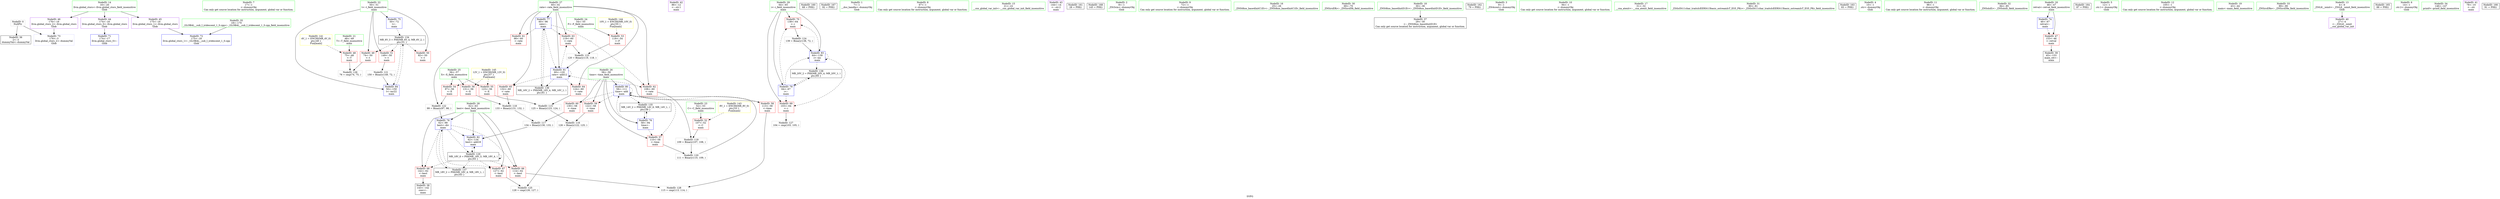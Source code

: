 digraph "SVFG" {
	label="SVFG";

	Node0x55b1a96624f0 [shape=record,color=grey,label="{NodeID: 0\nNullPtr}"];
	Node0x55b1a96624f0 -> Node0x55b1a96782d0[style=solid];
	Node0x55b1a96624f0 -> Node0x55b1a967b250[style=solid];
	Node0x55b1a9662c60 [shape=record,color=green,label="{NodeID: 7\n17\<--1\n\<--dummyObj\nCan only get source location for instruction, argument, global var or function.}"];
	Node0x55b1a9677060 [shape=record,color=green,label="{NodeID: 14\n16\<--20\nllvm.global_ctors\<--llvm.global_ctors_field_insensitive\nGlob }"];
	Node0x55b1a9677060 -> Node0x55b1a96789b0[style=solid];
	Node0x55b1a9677060 -> Node0x55b1a9678ab0[style=solid];
	Node0x55b1a9677060 -> Node0x55b1a9678bb0[style=solid];
	Node0x55b1a9677580 [shape=record,color=green,label="{NodeID: 21\n48\<--49\nT\<--T_field_insensitive\nmain\n}"];
	Node0x55b1a9677580 -> Node0x55b1a9679da0[style=solid];
	Node0x55b1a9677b30 [shape=record,color=green,label="{NodeID: 28\n62\<--63\nbest\<--best_field_insensitive\nmain\n}"];
	Node0x55b1a9677b30 -> Node0x55b1a967ac40[style=solid];
	Node0x55b1a9677b30 -> Node0x55b1a967ad10[style=solid];
	Node0x55b1a9677b30 -> Node0x55b1a967ade0[style=solid];
	Node0x55b1a9677b30 -> Node0x55b1a967b690[style=solid];
	Node0x55b1a9677b30 -> Node0x55b1a967b9d0[style=solid];
	Node0x55b1a967ded0 [shape=record,color=grey,label="{NodeID: 118\n133 = Binary(131, 132, )\n}"];
	Node0x55b1a967ded0 -> Node0x55b1a967dd50[style=solid];
	Node0x55b1a96781d0 [shape=record,color=green,label="{NodeID: 35\n18\<--170\n_GLOBAL__sub_I_iridescent_1_0.cpp\<--_GLOBAL__sub_I_iridescent_1_0.cpp_field_insensitive\n}"];
	Node0x55b1a96781d0 -> Node0x55b1a967b150[style=solid];
	Node0x55b1a967e950 [shape=record,color=grey,label="{NodeID: 125\n128 = cmp(126, 127, )\n}"];
	Node0x55b1a9678810 [shape=record,color=purple,label="{NodeID: 42\n86\<--12\n\<--.str.1\nmain\n}"];
	Node0x55b1a9679e70 [shape=record,color=red,label="{NodeID: 49\n74\<--50\n\<--t\nmain\n}"];
	Node0x55b1a9679e70 -> Node0x55b1a967ead0[style=solid];
	Node0x55b1a967a420 [shape=record,color=red,label="{NodeID: 56\n131\<--56\n\<--X\nmain\n}"];
	Node0x55b1a967a420 -> Node0x55b1a967ded0[style=solid];
	Node0x55b1a967a9d0 [shape=record,color=red,label="{NodeID: 63\n119\<--60\n\<--rate\nmain\n}"];
	Node0x55b1a967a9d0 -> Node0x55b1a967e650[style=solid];
	Node0x55b1a967af80 [shape=record,color=red,label="{NodeID: 70\n138\<--64\n\<--i\nmain\n}"];
	Node0x55b1a967af80 -> Node0x55b1a967e7d0[style=solid];
	Node0x55b1a94d1650 [shape=record,color=black,label="{NodeID: 160\n68 = PHI()\n}"];
	Node0x55b1a967b5c0 [shape=record,color=blue,label="{NodeID: 77\n60\<--96\nrate\<--\nmain\n}"];
	Node0x55b1a967b5c0 -> Node0x55b1a967a830[style=dashed];
	Node0x55b1a967b5c0 -> Node0x55b1a967a900[style=dashed];
	Node0x55b1a967b5c0 -> Node0x55b1a967a9d0[style=dashed];
	Node0x55b1a967b5c0 -> Node0x55b1a967b900[style=dashed];
	Node0x55b1a967b5c0 -> Node0x55b1a9684f00[style=dashed];
	Node0x55b1a968ec00 [shape=record,color=black,label="{NodeID: 167\n92 = PHI()\n}"];
	Node0x55b1a967bb70 [shape=record,color=blue,label="{NodeID: 84\n50\<--150\nt\<--inc22\nmain\n}"];
	Node0x55b1a967bb70 -> Node0x55b1a9684500[style=dashed];
	Node0x55b1a9662db0 [shape=record,color=green,label="{NodeID: 1\n7\<--1\n__dso_handle\<--dummyObj\nGlob }"];
	Node0x55b1a9662ea0 [shape=record,color=green,label="{NodeID: 8\n67\<--1\n\<--dummyObj\nCan only get source location for instruction, argument, global var or function.}"];
	Node0x55b1a96770f0 [shape=record,color=green,label="{NodeID: 15\n21\<--22\n__cxx_global_var_init\<--__cxx_global_var_init_field_insensitive\n}"];
	Node0x55b1a9677650 [shape=record,color=green,label="{NodeID: 22\n50\<--51\nt\<--t_field_insensitive\nmain\n}"];
	Node0x55b1a9677650 -> Node0x55b1a9679e70[style=solid];
	Node0x55b1a9677650 -> Node0x55b1a9679f40[style=solid];
	Node0x55b1a9677650 -> Node0x55b1a967a010[style=solid];
	Node0x55b1a9677650 -> Node0x55b1a967b420[style=solid];
	Node0x55b1a9677650 -> Node0x55b1a967bb70[style=solid];
	Node0x55b1a9677c00 [shape=record,color=green,label="{NodeID: 29\n64\<--65\ni\<--i_field_insensitive\nmain\n}"];
	Node0x55b1a9677c00 -> Node0x55b1a967aeb0[style=solid];
	Node0x55b1a9677c00 -> Node0x55b1a967af80[style=solid];
	Node0x55b1a9677c00 -> Node0x55b1a967b760[style=solid];
	Node0x55b1a9677c00 -> Node0x55b1a967baa0[style=solid];
	Node0x55b1a967e050 [shape=record,color=grey,label="{NodeID: 119\n109 = Binary(107, 108, )\n}"];
	Node0x55b1a967e050 -> Node0x55b1a967e1d0[style=solid];
	Node0x55b1a96782d0 [shape=record,color=black,label="{NodeID: 36\n2\<--3\ndummyVal\<--dummyVal\n}"];
	Node0x55b1a967ead0 [shape=record,color=grey,label="{NodeID: 126\n76 = cmp(74, 75, )\n}"];
	Node0x55b1a96788e0 [shape=record,color=purple,label="{NodeID: 43\n144\<--14\n\<--.str.2\nmain\n}"];
	Node0x55b1a9679f40 [shape=record,color=red,label="{NodeID: 50\n82\<--50\n\<--t\nmain\n}"];
	Node0x55b1a967a4f0 [shape=record,color=red,label="{NodeID: 57\n110\<--58\n\<--time\nmain\n}"];
	Node0x55b1a967a4f0 -> Node0x55b1a967e1d0[style=solid];
	Node0x55b1a967aaa0 [shape=record,color=red,label="{NodeID: 64\n124\<--60\n\<--rate\nmain\n}"];
	Node0x55b1a967aaa0 -> Node0x55b1a967dad0[style=solid];
	Node0x55b1a967b050 [shape=record,color=blue,label="{NodeID: 71\n174\<--17\nllvm.global_ctors_0\<--\nGlob }"];
	Node0x55b1a968dcf0 [shape=record,color=black,label="{NodeID: 161\n28 = PHI()\n}"];
	Node0x55b1a967b690 [shape=record,color=blue,label="{NodeID: 78\n62\<--99\nbest\<--div\nmain\n}"];
	Node0x55b1a967b690 -> Node0x55b1a967ac40[style=dashed];
	Node0x55b1a967b690 -> Node0x55b1a967ad10[style=dashed];
	Node0x55b1a967b690 -> Node0x55b1a967ade0[style=dashed];
	Node0x55b1a967b690 -> Node0x55b1a967b9d0[style=dashed];
	Node0x55b1a967b690 -> Node0x55b1a9682c00[style=dashed];
	Node0x55b1a967b690 -> Node0x55b1a9685400[style=dashed];
	Node0x55b1a968ecd0 [shape=record,color=black,label="{NodeID: 168\n145 = PHI()\n}"];
	Node0x55b1a9661600 [shape=record,color=green,label="{NodeID: 2\n8\<--1\n_ZSt3cin\<--dummyObj\nGlob }"];
	Node0x55b1a9662f70 [shape=record,color=green,label="{NodeID: 9\n72\<--1\n\<--dummyObj\nCan only get source location for instruction, argument, global var or function.}"];
	Node0x55b1a9677180 [shape=record,color=green,label="{NodeID: 16\n25\<--26\n_ZNSt8ios_base4InitC1Ev\<--_ZNSt8ios_base4InitC1Ev_field_insensitive\n}"];
	Node0x55b1a9677720 [shape=record,color=green,label="{NodeID: 23\n52\<--53\nC\<--C_field_insensitive\nmain\n}"];
	Node0x55b1a9677720 -> Node0x55b1a967a0e0[style=solid];
	Node0x55b1a9677cd0 [shape=record,color=green,label="{NodeID: 30\n69\<--70\n_ZNSirsERi\<--_ZNSirsERi_field_insensitive\n}"];
	Node0x55b1a967e1d0 [shape=record,color=grey,label="{NodeID: 120\n111 = Binary(110, 109, )\n}"];
	Node0x55b1a967e1d0 -> Node0x55b1a967b830[style=solid];
	Node0x55b1a96783d0 [shape=record,color=black,label="{NodeID: 37\n29\<--30\n\<--_ZNSt8ios_base4InitD1Ev\nCan only get source location for instruction, argument, global var or function.}"];
	Node0x55b1a967ec50 [shape=record,color=grey,label="{NodeID: 127\n104 = cmp(103, 105, )\n}"];
	Node0x55b1a96789b0 [shape=record,color=purple,label="{NodeID: 44\n174\<--16\nllvm.global_ctors_0\<--llvm.global_ctors\nGlob }"];
	Node0x55b1a96789b0 -> Node0x55b1a967b050[style=solid];
	Node0x55b1a9684500 [shape=record,color=black,label="{NodeID: 134\nMR_6V_3 = PHI(MR_6V_4, MR_6V_2, )\npts\{51 \}\n}"];
	Node0x55b1a9684500 -> Node0x55b1a9679e70[style=dashed];
	Node0x55b1a9684500 -> Node0x55b1a9679f40[style=dashed];
	Node0x55b1a9684500 -> Node0x55b1a967a010[style=dashed];
	Node0x55b1a9684500 -> Node0x55b1a967bb70[style=dashed];
	Node0x55b1a967a010 [shape=record,color=red,label="{NodeID: 51\n149\<--50\n\<--t\nmain\n}"];
	Node0x55b1a967a010 -> Node0x55b1a967e350[style=solid];
	Node0x55b1a9686e20 [shape=record,color=yellow,style=double,label="{NodeID: 141\n4V_1 = ENCHI(MR_4V_0)\npts\{49 \}\nFun[main]}"];
	Node0x55b1a9686e20 -> Node0x55b1a9679da0[style=dashed];
	Node0x55b1a967a5c0 [shape=record,color=red,label="{NodeID: 58\n113\<--58\n\<--time\nmain\n}"];
	Node0x55b1a967a5c0 -> Node0x55b1a967edd0[style=solid];
	Node0x55b1a967ab70 [shape=record,color=red,label="{NodeID: 65\n132\<--60\n\<--rate\nmain\n}"];
	Node0x55b1a967ab70 -> Node0x55b1a967ded0[style=solid];
	Node0x55b1a967b150 [shape=record,color=blue,label="{NodeID: 72\n175\<--18\nllvm.global_ctors_1\<--_GLOBAL__sub_I_iridescent_1_0.cpp\nGlob }"];
	Node0x55b1a968ddf0 [shape=record,color=black,label="{NodeID: 162\n79 = PHI()\n}"];
	Node0x55b1a967b760 [shape=record,color=blue,label="{NodeID: 79\n64\<--67\ni\<--\nmain\n}"];
	Node0x55b1a967b760 -> Node0x55b1a967aeb0[style=dashed];
	Node0x55b1a967b760 -> Node0x55b1a967af80[style=dashed];
	Node0x55b1a967b760 -> Node0x55b1a967baa0[style=dashed];
	Node0x55b1a967b760 -> Node0x55b1a9685900[style=dashed];
	Node0x55b1a9662600 [shape=record,color=green,label="{NodeID: 3\n9\<--1\n_ZSt4cout\<--dummyObj\nGlob }"];
	Node0x55b1a96765e0 [shape=record,color=green,label="{NodeID: 10\n94\<--1\n\<--dummyObj\nCan only get source location for instruction, argument, global var or function.}"];
	Node0x55b1a9677210 [shape=record,color=green,label="{NodeID: 17\n31\<--32\n__cxa_atexit\<--__cxa_atexit_field_insensitive\n}"];
	Node0x55b1a96777f0 [shape=record,color=green,label="{NodeID: 24\n54\<--55\nF\<--F_field_insensitive\nmain\n}"];
	Node0x55b1a96777f0 -> Node0x55b1a967a1b0[style=solid];
	Node0x55b1a9677dd0 [shape=record,color=green,label="{NodeID: 31\n80\<--81\n_ZStlsISt11char_traitsIcEERSt13basic_ostreamIcT_ES5_PKc\<--_ZStlsISt11char_traitsIcEERSt13basic_ostreamIcT_ES5_PKc_field_insensitive\n}"];
	Node0x55b1a967e350 [shape=record,color=grey,label="{NodeID: 121\n150 = Binary(149, 72, )\n}"];
	Node0x55b1a967e350 -> Node0x55b1a967bb70[style=solid];
	Node0x55b1a96784d0 [shape=record,color=black,label="{NodeID: 38\n143\<--142\nconv\<--\nmain\n}"];
	Node0x55b1a967edd0 [shape=record,color=grey,label="{NodeID: 128\n115 = cmp(113, 114, )\n}"];
	Node0x55b1a9678ab0 [shape=record,color=purple,label="{NodeID: 45\n175\<--16\nllvm.global_ctors_1\<--llvm.global_ctors\nGlob }"];
	Node0x55b1a9678ab0 -> Node0x55b1a967b150[style=solid];
	Node0x55b1a9684a00 [shape=record,color=black,label="{NodeID: 135\nMR_14V_2 = PHI(MR_14V_6, MR_14V_1, )\npts\{59 \}\n}"];
	Node0x55b1a9684a00 -> Node0x55b1a967b4f0[style=dashed];
	Node0x55b1a967a0e0 [shape=record,color=red,label="{NodeID: 52\n107\<--52\n\<--C\nmain\n}"];
	Node0x55b1a967a0e0 -> Node0x55b1a967e050[style=solid];
	Node0x55b1a967a690 [shape=record,color=red,label="{NodeID: 59\n122\<--58\n\<--time\nmain\n}"];
	Node0x55b1a967a690 -> Node0x55b1a967dbd0[style=solid];
	Node0x55b1a967ac40 [shape=record,color=red,label="{NodeID: 66\n114\<--62\n\<--best\nmain\n}"];
	Node0x55b1a967ac40 -> Node0x55b1a967edd0[style=solid];
	Node0x55b1a967b250 [shape=record,color=blue, style = dotted,label="{NodeID: 73\n176\<--3\nllvm.global_ctors_2\<--dummyVal\nGlob }"];
	Node0x55b1a968df50 [shape=record,color=black,label="{NodeID: 163\n83 = PHI()\n}"];
	Node0x55b1a967b830 [shape=record,color=blue,label="{NodeID: 80\n58\<--111\ntime\<--add\nmain\n}"];
	Node0x55b1a967b830 -> Node0x55b1a967a4f0[style=dashed];
	Node0x55b1a967b830 -> Node0x55b1a967a5c0[style=dashed];
	Node0x55b1a967b830 -> Node0x55b1a967a690[style=dashed];
	Node0x55b1a967b830 -> Node0x55b1a967a760[style=dashed];
	Node0x55b1a967b830 -> Node0x55b1a967b830[style=dashed];
	Node0x55b1a967b830 -> Node0x55b1a9684a00[style=dashed];
	Node0x55b1a9662940 [shape=record,color=green,label="{NodeID: 4\n10\<--1\n.str\<--dummyObj\nGlob }"];
	Node0x55b1a96766b0 [shape=record,color=green,label="{NodeID: 11\n96\<--1\n\<--dummyObj\nCan only get source location for instruction, argument, global var or function.}"];
	Node0x55b1a96772e0 [shape=record,color=green,label="{NodeID: 18\n30\<--36\n_ZNSt8ios_base4InitD1Ev\<--_ZNSt8ios_base4InitD1Ev_field_insensitive\n}"];
	Node0x55b1a96772e0 -> Node0x55b1a96783d0[style=solid];
	Node0x55b1a96778c0 [shape=record,color=green,label="{NodeID: 25\n56\<--57\nX\<--X_field_insensitive\nmain\n}"];
	Node0x55b1a96778c0 -> Node0x55b1a967a280[style=solid];
	Node0x55b1a96778c0 -> Node0x55b1a967a350[style=solid];
	Node0x55b1a96778c0 -> Node0x55b1a967a420[style=solid];
	Node0x55b1a967dad0 [shape=record,color=grey,label="{NodeID: 115\n125 = Binary(123, 124, )\n}"];
	Node0x55b1a967dad0 -> Node0x55b1a967dbd0[style=solid];
	Node0x55b1a9677ed0 [shape=record,color=green,label="{NodeID: 32\n84\<--85\n_ZNSolsEi\<--_ZNSolsEi_field_insensitive\n}"];
	Node0x55b1a967e4d0 [shape=record,color=grey,label="{NodeID: 122\n99 = Binary(97, 98, )\n}"];
	Node0x55b1a967e4d0 -> Node0x55b1a967b690[style=solid];
	Node0x55b1a96785a0 [shape=record,color=black,label="{NodeID: 39\n45\<--153\nmain_ret\<--\nmain\n}"];
	Node0x55b1a9682c00 [shape=record,color=black,label="{NodeID: 129\nMR_18V_6 = PHI(MR_18V_5, MR_18V_4, )\npts\{63 \}\n}"];
	Node0x55b1a9682c00 -> Node0x55b1a967ac40[style=dashed];
	Node0x55b1a9682c00 -> Node0x55b1a967ad10[style=dashed];
	Node0x55b1a9682c00 -> Node0x55b1a967ade0[style=dashed];
	Node0x55b1a9682c00 -> Node0x55b1a967b9d0[style=dashed];
	Node0x55b1a9682c00 -> Node0x55b1a9682c00[style=dashed];
	Node0x55b1a9682c00 -> Node0x55b1a9685400[style=dashed];
	Node0x55b1a9678bb0 [shape=record,color=purple,label="{NodeID: 46\n176\<--16\nllvm.global_ctors_2\<--llvm.global_ctors\nGlob }"];
	Node0x55b1a9678bb0 -> Node0x55b1a967b250[style=solid];
	Node0x55b1a9684f00 [shape=record,color=black,label="{NodeID: 136\nMR_16V_2 = PHI(MR_16V_4, MR_16V_1, )\npts\{61 \}\n}"];
	Node0x55b1a9684f00 -> Node0x55b1a967b5c0[style=dashed];
	Node0x55b1a967a1b0 [shape=record,color=red,label="{NodeID: 53\n118\<--54\n\<--F\nmain\n}"];
	Node0x55b1a967a1b0 -> Node0x55b1a967e650[style=solid];
	Node0x55b1a9686fe0 [shape=record,color=yellow,style=double,label="{NodeID: 143\n8V_1 = ENCHI(MR_8V_0)\npts\{53 \}\nFun[main]}"];
	Node0x55b1a9686fe0 -> Node0x55b1a967a0e0[style=dashed];
	Node0x55b1a967a760 [shape=record,color=red,label="{NodeID: 60\n130\<--58\n\<--time\nmain\n}"];
	Node0x55b1a967a760 -> Node0x55b1a967dd50[style=solid];
	Node0x55b1a967ad10 [shape=record,color=red,label="{NodeID: 67\n127\<--62\n\<--best\nmain\n}"];
	Node0x55b1a967ad10 -> Node0x55b1a967e950[style=solid];
	Node0x55b1a967b350 [shape=record,color=blue,label="{NodeID: 74\n46\<--67\nretval\<--\nmain\n}"];
	Node0x55b1a967b350 -> Node0x55b1a9678cb0[style=dashed];
	Node0x55b1a968e900 [shape=record,color=black,label="{NodeID: 164\n87 = PHI()\n}"];
	Node0x55b1a967b900 [shape=record,color=blue,label="{NodeID: 81\n60\<--120\nrate\<--add12\nmain\n}"];
	Node0x55b1a967b900 -> Node0x55b1a967a900[style=dashed];
	Node0x55b1a967b900 -> Node0x55b1a967a9d0[style=dashed];
	Node0x55b1a967b900 -> Node0x55b1a967aaa0[style=dashed];
	Node0x55b1a967b900 -> Node0x55b1a967ab70[style=dashed];
	Node0x55b1a967b900 -> Node0x55b1a967b900[style=dashed];
	Node0x55b1a967b900 -> Node0x55b1a9684f00[style=dashed];
	Node0x55b1a9662800 [shape=record,color=green,label="{NodeID: 5\n12\<--1\n.str.1\<--dummyObj\nGlob }"];
	Node0x55b1a9676780 [shape=record,color=green,label="{NodeID: 12\n105\<--1\n\<--dummyObj\nCan only get source location for instruction, argument, global var or function.}"];
	Node0x55b1a96773b0 [shape=record,color=green,label="{NodeID: 19\n43\<--44\nmain\<--main_field_insensitive\n}"];
	Node0x55b1a9677990 [shape=record,color=green,label="{NodeID: 26\n58\<--59\ntime\<--time_field_insensitive\nmain\n}"];
	Node0x55b1a9677990 -> Node0x55b1a967a4f0[style=solid];
	Node0x55b1a9677990 -> Node0x55b1a967a5c0[style=solid];
	Node0x55b1a9677990 -> Node0x55b1a967a690[style=solid];
	Node0x55b1a9677990 -> Node0x55b1a967a760[style=solid];
	Node0x55b1a9677990 -> Node0x55b1a967b4f0[style=solid];
	Node0x55b1a9677990 -> Node0x55b1a967b830[style=solid];
	Node0x55b1a967dbd0 [shape=record,color=grey,label="{NodeID: 116\n126 = Binary(122, 125, )\n}"];
	Node0x55b1a967dbd0 -> Node0x55b1a967e950[style=solid];
	Node0x55b1a9677fd0 [shape=record,color=green,label="{NodeID: 33\n89\<--90\n_ZNSirsERe\<--_ZNSirsERe_field_insensitive\n}"];
	Node0x55b1a967e650 [shape=record,color=grey,label="{NodeID: 123\n120 = Binary(119, 118, )\n}"];
	Node0x55b1a967e650 -> Node0x55b1a967b900[style=solid];
	Node0x55b1a9678670 [shape=record,color=purple,label="{NodeID: 40\n27\<--4\n\<--_ZStL8__ioinit\n__cxx_global_var_init\n}"];
	Node0x55b1a9678cb0 [shape=record,color=red,label="{NodeID: 47\n153\<--46\n\<--retval\nmain\n}"];
	Node0x55b1a9678cb0 -> Node0x55b1a96785a0[style=solid];
	Node0x55b1a9685400 [shape=record,color=black,label="{NodeID: 137\nMR_18V_2 = PHI(MR_18V_4, MR_18V_1, )\npts\{63 \}\n}"];
	Node0x55b1a9685400 -> Node0x55b1a967b690[style=dashed];
	Node0x55b1a967a280 [shape=record,color=red,label="{NodeID: 54\n97\<--56\n\<--X\nmain\n}"];
	Node0x55b1a967a280 -> Node0x55b1a967e4d0[style=solid];
	Node0x55b1a96870c0 [shape=record,color=yellow,style=double,label="{NodeID: 144\n10V_1 = ENCHI(MR_10V_0)\npts\{55 \}\nFun[main]}"];
	Node0x55b1a96870c0 -> Node0x55b1a967a1b0[style=dashed];
	Node0x55b1a967a830 [shape=record,color=red,label="{NodeID: 61\n98\<--60\n\<--rate\nmain\n}"];
	Node0x55b1a967a830 -> Node0x55b1a967e4d0[style=solid];
	Node0x55b1a967ade0 [shape=record,color=red,label="{NodeID: 68\n142\<--62\n\<--best\nmain\n}"];
	Node0x55b1a967ade0 -> Node0x55b1a96784d0[style=solid];
	Node0x55b1a967b420 [shape=record,color=blue,label="{NodeID: 75\n50\<--72\nt\<--\nmain\n}"];
	Node0x55b1a967b420 -> Node0x55b1a9684500[style=dashed];
	Node0x55b1a968e9d0 [shape=record,color=black,label="{NodeID: 165\n88 = PHI()\n}"];
	Node0x55b1a967b9d0 [shape=record,color=blue,label="{NodeID: 82\n62\<--134\nbest\<--add18\nmain\n}"];
	Node0x55b1a967b9d0 -> Node0x55b1a9682c00[style=dashed];
	Node0x55b1a9662bd0 [shape=record,color=green,label="{NodeID: 6\n14\<--1\n.str.2\<--dummyObj\nGlob }"];
	Node0x55b1a9676fd0 [shape=record,color=green,label="{NodeID: 13\n4\<--6\n_ZStL8__ioinit\<--_ZStL8__ioinit_field_insensitive\nGlob }"];
	Node0x55b1a9676fd0 -> Node0x55b1a9678670[style=solid];
	Node0x55b1a96774b0 [shape=record,color=green,label="{NodeID: 20\n46\<--47\nretval\<--retval_field_insensitive\nmain\n}"];
	Node0x55b1a96774b0 -> Node0x55b1a9678cb0[style=solid];
	Node0x55b1a96774b0 -> Node0x55b1a967b350[style=solid];
	Node0x55b1a9677a60 [shape=record,color=green,label="{NodeID: 27\n60\<--61\nrate\<--rate_field_insensitive\nmain\n}"];
	Node0x55b1a9677a60 -> Node0x55b1a967a830[style=solid];
	Node0x55b1a9677a60 -> Node0x55b1a967a900[style=solid];
	Node0x55b1a9677a60 -> Node0x55b1a967a9d0[style=solid];
	Node0x55b1a9677a60 -> Node0x55b1a967aaa0[style=solid];
	Node0x55b1a9677a60 -> Node0x55b1a967ab70[style=solid];
	Node0x55b1a9677a60 -> Node0x55b1a967b5c0[style=solid];
	Node0x55b1a9677a60 -> Node0x55b1a967b900[style=solid];
	Node0x55b1a967dd50 [shape=record,color=grey,label="{NodeID: 117\n134 = Binary(130, 133, )\n}"];
	Node0x55b1a967dd50 -> Node0x55b1a967b9d0[style=solid];
	Node0x55b1a96780d0 [shape=record,color=green,label="{NodeID: 34\n146\<--147\nprintf\<--printf_field_insensitive\n}"];
	Node0x55b1a967e7d0 [shape=record,color=grey,label="{NodeID: 124\n139 = Binary(138, 72, )\n}"];
	Node0x55b1a967e7d0 -> Node0x55b1a967baa0[style=solid];
	Node0x55b1a9678740 [shape=record,color=purple,label="{NodeID: 41\n78\<--10\n\<--.str\nmain\n}"];
	Node0x55b1a9679da0 [shape=record,color=red,label="{NodeID: 48\n75\<--48\n\<--T\nmain\n}"];
	Node0x55b1a9679da0 -> Node0x55b1a967ead0[style=solid];
	Node0x55b1a9685900 [shape=record,color=black,label="{NodeID: 138\nMR_20V_2 = PHI(MR_20V_4, MR_20V_1, )\npts\{65 \}\n}"];
	Node0x55b1a9685900 -> Node0x55b1a967b760[style=dashed];
	Node0x55b1a967a350 [shape=record,color=red,label="{NodeID: 55\n123\<--56\n\<--X\nmain\n}"];
	Node0x55b1a967a350 -> Node0x55b1a967dad0[style=solid];
	Node0x55b1a96871a0 [shape=record,color=yellow,style=double,label="{NodeID: 145\n12V_1 = ENCHI(MR_12V_0)\npts\{57 \}\nFun[main]}"];
	Node0x55b1a96871a0 -> Node0x55b1a967a280[style=dashed];
	Node0x55b1a96871a0 -> Node0x55b1a967a350[style=dashed];
	Node0x55b1a96871a0 -> Node0x55b1a967a420[style=dashed];
	Node0x55b1a967a900 [shape=record,color=red,label="{NodeID: 62\n108\<--60\n\<--rate\nmain\n}"];
	Node0x55b1a967a900 -> Node0x55b1a967e050[style=solid];
	Node0x55b1a967aeb0 [shape=record,color=red,label="{NodeID: 69\n103\<--64\n\<--i\nmain\n}"];
	Node0x55b1a967aeb0 -> Node0x55b1a967ec50[style=solid];
	Node0x55b1a967b4f0 [shape=record,color=blue,label="{NodeID: 76\n58\<--94\ntime\<--\nmain\n}"];
	Node0x55b1a967b4f0 -> Node0x55b1a967a4f0[style=dashed];
	Node0x55b1a967b4f0 -> Node0x55b1a967b830[style=dashed];
	Node0x55b1a967b4f0 -> Node0x55b1a9684a00[style=dashed];
	Node0x55b1a968eb00 [shape=record,color=black,label="{NodeID: 166\n91 = PHI()\n}"];
	Node0x55b1a967baa0 [shape=record,color=blue,label="{NodeID: 83\n64\<--139\ni\<--inc\nmain\n}"];
	Node0x55b1a967baa0 -> Node0x55b1a967aeb0[style=dashed];
	Node0x55b1a967baa0 -> Node0x55b1a967af80[style=dashed];
	Node0x55b1a967baa0 -> Node0x55b1a967baa0[style=dashed];
	Node0x55b1a967baa0 -> Node0x55b1a9685900[style=dashed];
}
